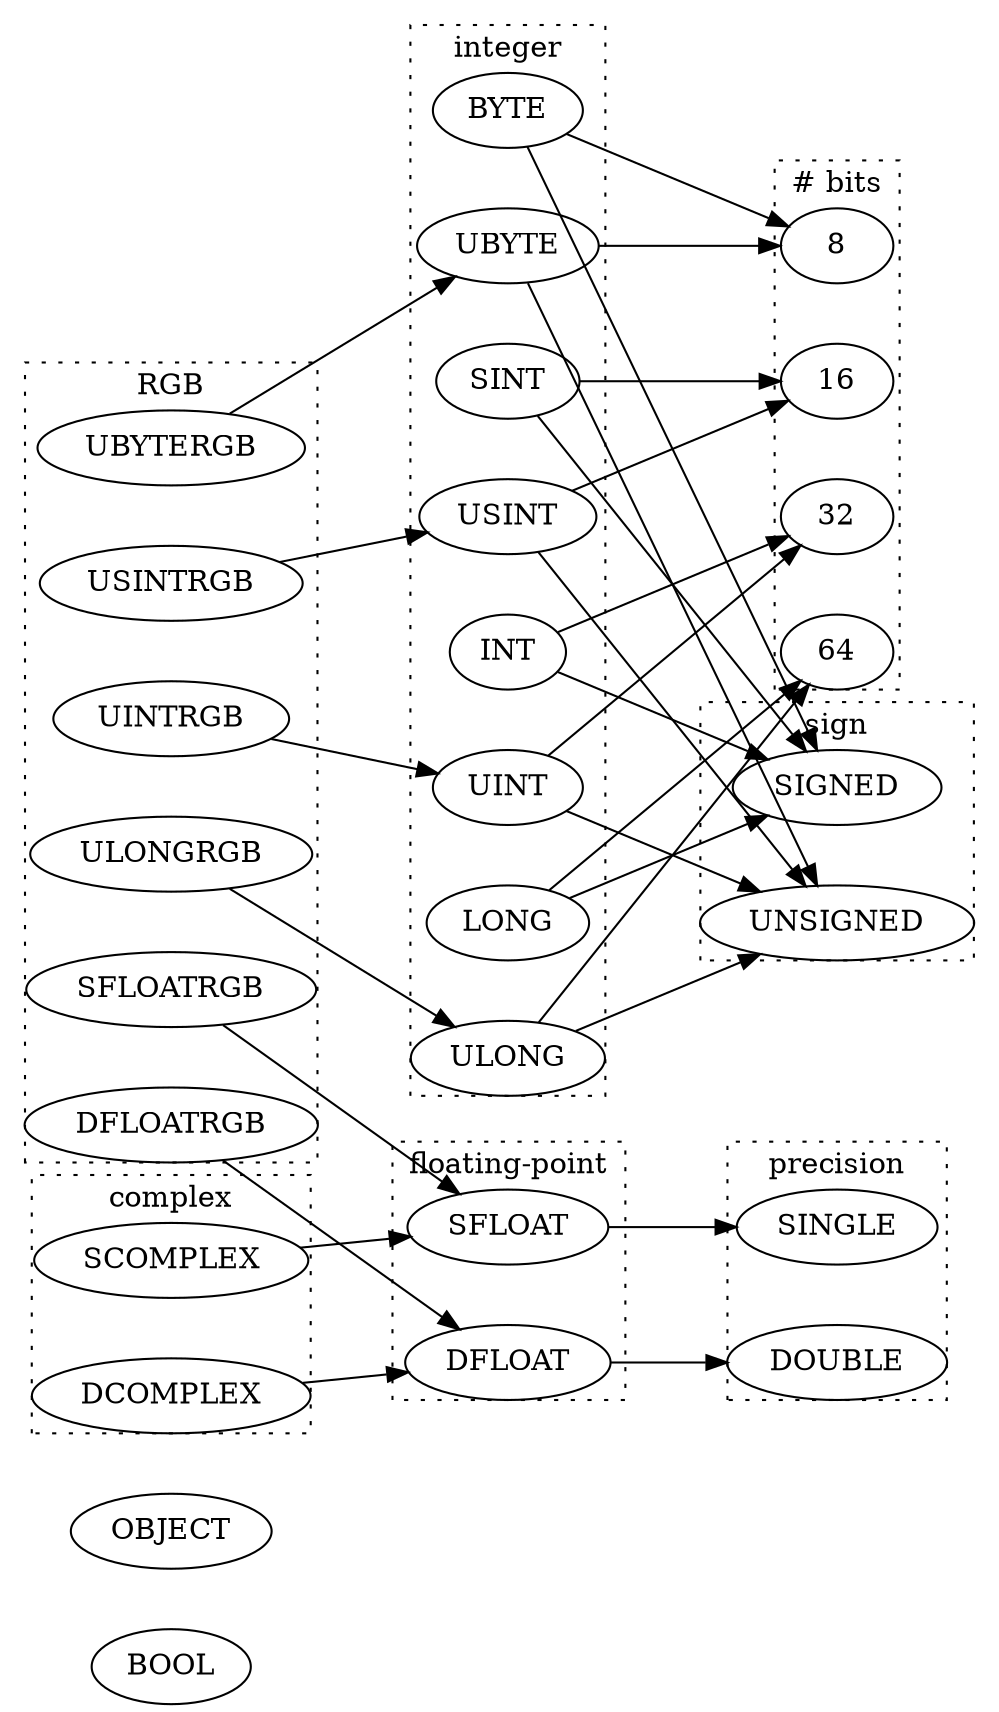 digraph int {
  margin = 0;
  nodesep = 0.4;
  rankdir = LR;
  splines = false;
  BOOL;
  OBJECT;
  BYTE -> 8;
  BYTE -> SIGNED;
  UBYTE -> 8;
  UBYTE -> UNSIGNED;
  SINT -> 16;
  SINT -> SIGNED;
  USINT -> 16;
  USINT -> UNSIGNED;
  INT -> 32;
  INT -> SIGNED;
  UINT -> 32;
  UINT -> UNSIGNED;
  LONG -> 64;
  LONG -> SIGNED;
  ULONG -> 64;
  ULONG -> UNSIGNED;
  SFLOAT -> SINGLE;
  DFLOAT -> DOUBLE;
  SCOMPLEX -> SFLOAT;
  DCOMPLEX -> DFLOAT;
  UBYTERGB -> UBYTE;
  USINTRGB -> USINT;
  UINTRGB -> UINT;
  ULONGRGB -> ULONG;
  SFLOATRGB -> SFLOAT;
  DFLOATRGB -> DFLOAT;
  subgraph clustersign {
    SIGNED; UNSIGNED;
    label="sign";
    graph[style=dotted];
  }
  subgraph clusterbits {
    8; 16; 32; 64;
    label="# bits";
    graph[style=dotted];
  }
  subgraph clusterprec {
    SINGLE; DOUBLE;
    label="precision";
    graph[style=dotted];
  }
  subgraph clusterint {
    BYTE; UBYTE; SINT; USINT; INT; UINT; LONG; ULONG;
    label="integer";
    graph[style=dotted];
  }
  subgraph clusterfloat {
    SFLOAT; DFLOAT;
    label="floating-point";
    graph[style=dotted];
  }
  subgraph clustercomplex {
    SCOMPLEX; DCOMPLEX;
    label="complex";
    graph[style=dotted];
  }
  subgraph clusterrgb {
    UBYTERGB; USINTRGB; UINTRGB; ULONGRGB; SFLOATRGB; DFLOATRGB;
    label="RGB";
    graph[style=dotted];
  }
}
